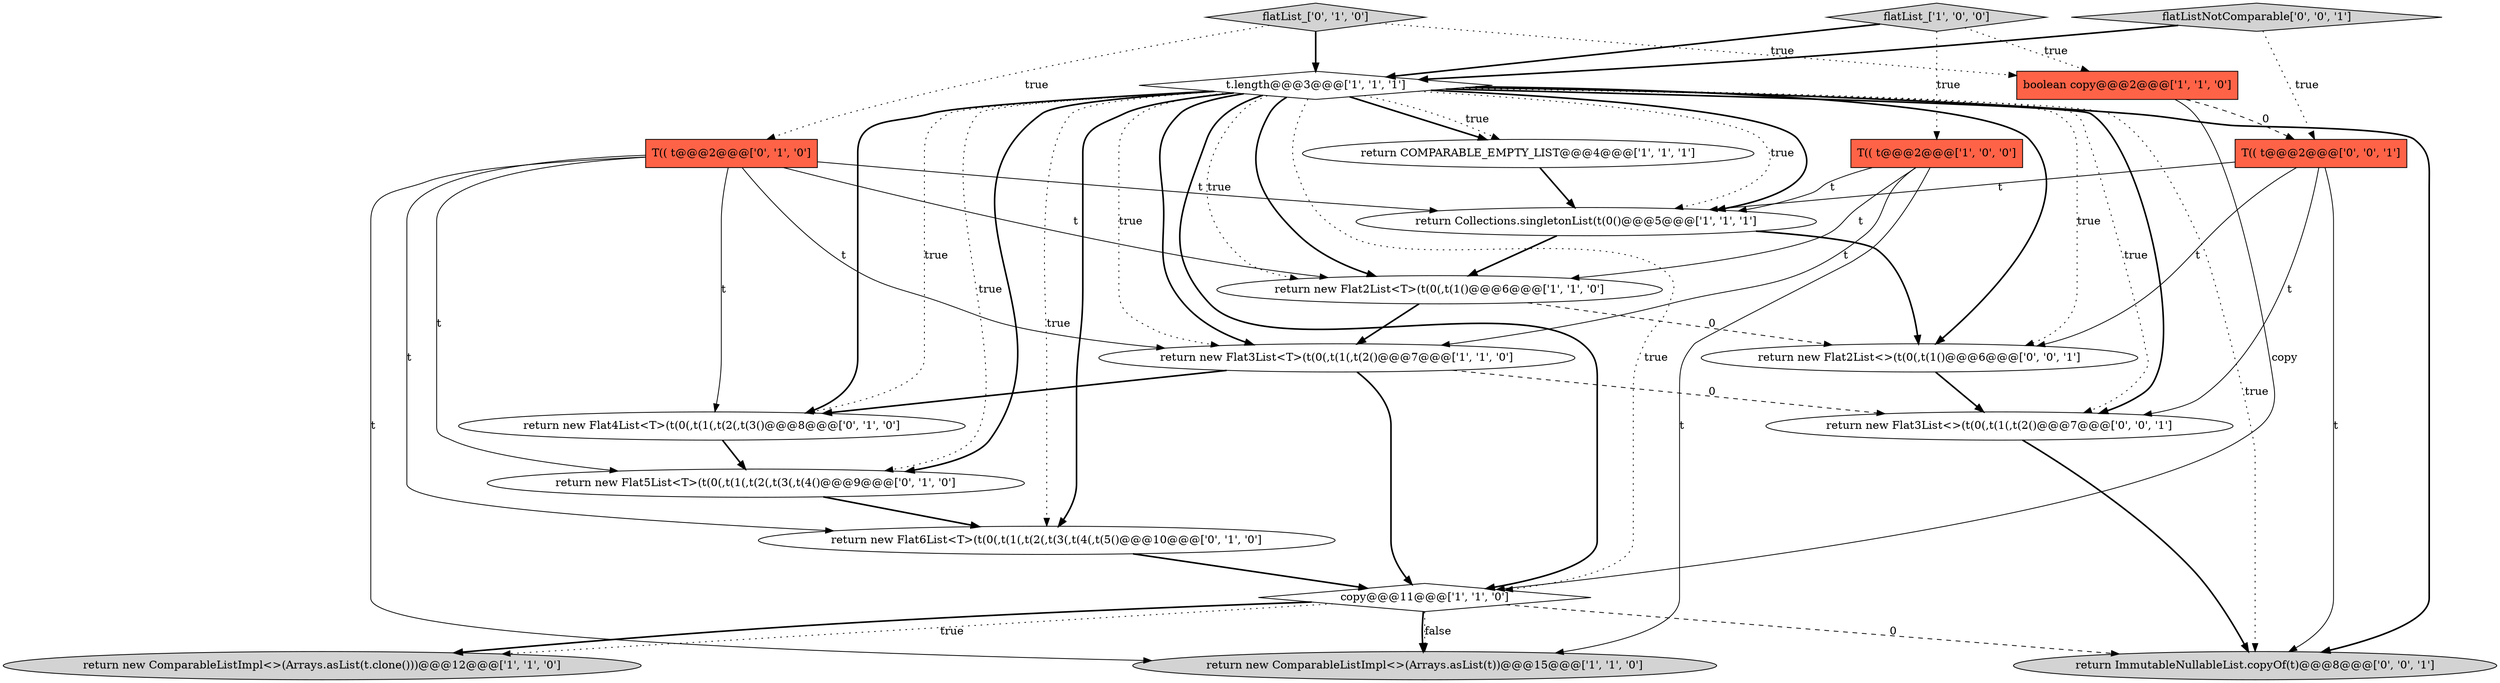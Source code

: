 digraph {
3 [style = filled, label = "return new Flat3List<T>(t(0(,t(1(,t(2()@@@7@@@['1', '1', '0']", fillcolor = white, shape = ellipse image = "AAA0AAABBB1BBB"];
5 [style = filled, label = "t.length@@@3@@@['1', '1', '1']", fillcolor = white, shape = diamond image = "AAA0AAABBB1BBB"];
7 [style = filled, label = "boolean copy@@@2@@@['1', '1', '0']", fillcolor = tomato, shape = box image = "AAA0AAABBB1BBB"];
0 [style = filled, label = "return Collections.singletonList(t(0()@@@5@@@['1', '1', '1']", fillcolor = white, shape = ellipse image = "AAA0AAABBB1BBB"];
18 [style = filled, label = "return new Flat3List<>(t(0(,t(1(,t(2()@@@7@@@['0', '0', '1']", fillcolor = white, shape = ellipse image = "AAA0AAABBB3BBB"];
4 [style = filled, label = "T(( t@@@2@@@['1', '0', '0']", fillcolor = tomato, shape = box image = "AAA0AAABBB1BBB"];
14 [style = filled, label = "return new Flat6List<T>(t(0(,t(1(,t(2(,t(3(,t(4(,t(5()@@@10@@@['0', '1', '0']", fillcolor = white, shape = ellipse image = "AAA1AAABBB2BBB"];
12 [style = filled, label = "return new Flat5List<T>(t(0(,t(1(,t(2(,t(3(,t(4()@@@9@@@['0', '1', '0']", fillcolor = white, shape = ellipse image = "AAA1AAABBB2BBB"];
15 [style = filled, label = "return new Flat4List<T>(t(0(,t(1(,t(2(,t(3()@@@8@@@['0', '1', '0']", fillcolor = white, shape = ellipse image = "AAA1AAABBB2BBB"];
17 [style = filled, label = "return new Flat2List<>(t(0(,t(1()@@@6@@@['0', '0', '1']", fillcolor = white, shape = ellipse image = "AAA0AAABBB3BBB"];
20 [style = filled, label = "T(( t@@@2@@@['0', '0', '1']", fillcolor = tomato, shape = box image = "AAA0AAABBB3BBB"];
6 [style = filled, label = "return new ComparableListImpl<>(Arrays.asList(t.clone()))@@@12@@@['1', '1', '0']", fillcolor = lightgray, shape = ellipse image = "AAA0AAABBB1BBB"];
9 [style = filled, label = "flatList_['1', '0', '0']", fillcolor = lightgray, shape = diamond image = "AAA0AAABBB1BBB"];
8 [style = filled, label = "return new Flat2List<T>(t(0(,t(1()@@@6@@@['1', '1', '0']", fillcolor = white, shape = ellipse image = "AAA0AAABBB1BBB"];
19 [style = filled, label = "return ImmutableNullableList.copyOf(t)@@@8@@@['0', '0', '1']", fillcolor = lightgray, shape = ellipse image = "AAA0AAABBB3BBB"];
11 [style = filled, label = "flatList_['0', '1', '0']", fillcolor = lightgray, shape = diamond image = "AAA0AAABBB2BBB"];
16 [style = filled, label = "flatListNotComparable['0', '0', '1']", fillcolor = lightgray, shape = diamond image = "AAA0AAABBB3BBB"];
10 [style = filled, label = "return new ComparableListImpl<>(Arrays.asList(t))@@@15@@@['1', '1', '0']", fillcolor = lightgray, shape = ellipse image = "AAA0AAABBB1BBB"];
2 [style = filled, label = "copy@@@11@@@['1', '1', '0']", fillcolor = white, shape = diamond image = "AAA0AAABBB1BBB"];
13 [style = filled, label = "T(( t@@@2@@@['0', '1', '0']", fillcolor = tomato, shape = box image = "AAA0AAABBB2BBB"];
1 [style = filled, label = "return COMPARABLE_EMPTY_LIST@@@4@@@['1', '1', '1']", fillcolor = white, shape = ellipse image = "AAA0AAABBB1BBB"];
13->10 [style = solid, label="t"];
5->8 [style = dotted, label="true"];
5->14 [style = dotted, label="true"];
5->0 [style = dotted, label="true"];
5->2 [style = bold, label=""];
5->14 [style = bold, label=""];
5->17 [style = dotted, label="true"];
5->19 [style = dotted, label="true"];
4->10 [style = solid, label="t"];
5->19 [style = bold, label=""];
16->20 [style = dotted, label="true"];
5->8 [style = bold, label=""];
4->3 [style = solid, label="t"];
5->18 [style = dotted, label="true"];
13->0 [style = solid, label="t"];
2->10 [style = dotted, label="false"];
3->2 [style = bold, label=""];
15->12 [style = bold, label=""];
5->3 [style = dotted, label="true"];
13->15 [style = solid, label="t"];
9->7 [style = dotted, label="true"];
5->1 [style = bold, label=""];
12->14 [style = bold, label=""];
7->20 [style = dashed, label="0"];
20->19 [style = solid, label="t"];
2->6 [style = dotted, label="true"];
5->15 [style = dotted, label="true"];
11->7 [style = dotted, label="true"];
0->8 [style = bold, label=""];
5->12 [style = dotted, label="true"];
2->10 [style = bold, label=""];
8->3 [style = bold, label=""];
5->17 [style = bold, label=""];
20->17 [style = solid, label="t"];
2->19 [style = dashed, label="0"];
5->0 [style = bold, label=""];
7->2 [style = solid, label="copy"];
13->3 [style = solid, label="t"];
18->19 [style = bold, label=""];
9->4 [style = dotted, label="true"];
13->12 [style = solid, label="t"];
3->15 [style = bold, label=""];
5->18 [style = bold, label=""];
0->17 [style = bold, label=""];
4->8 [style = solid, label="t"];
2->6 [style = bold, label=""];
14->2 [style = bold, label=""];
16->5 [style = bold, label=""];
3->18 [style = dashed, label="0"];
4->0 [style = solid, label="t"];
5->12 [style = bold, label=""];
5->1 [style = dotted, label="true"];
20->0 [style = solid, label="t"];
5->3 [style = bold, label=""];
13->8 [style = solid, label="t"];
11->13 [style = dotted, label="true"];
9->5 [style = bold, label=""];
20->18 [style = solid, label="t"];
8->17 [style = dashed, label="0"];
5->2 [style = dotted, label="true"];
11->5 [style = bold, label=""];
5->15 [style = bold, label=""];
13->14 [style = solid, label="t"];
1->0 [style = bold, label=""];
17->18 [style = bold, label=""];
}
